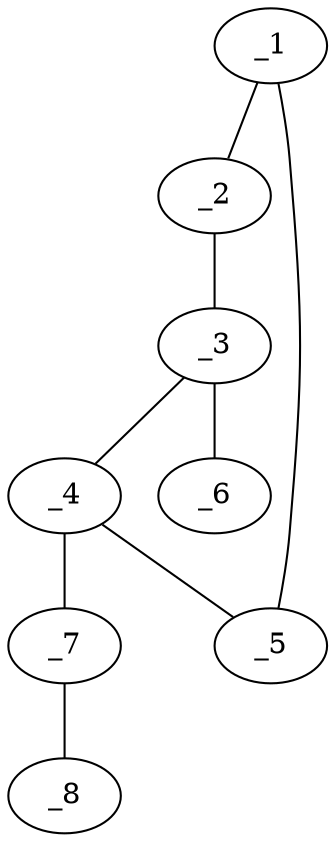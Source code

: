 graph molid630689 {
	_1	 [charge=0,
		chem=1,
		symbol="C  ",
		x="4.2601",
		y="-1.5194"];
	_2	 [charge=0,
		chem=1,
		symbol="C  ",
		x="3.2601",
		y="-1.5194"];
	_1 -- _2	 [valence=1];
	_5	 [charge=0,
		chem=1,
		symbol="C  ",
		x="4.5691",
		y="-0.5684"];
	_1 -- _5	 [valence=1];
	_3	 [charge=0,
		chem=1,
		symbol="C  ",
		x="2.9511",
		y="-0.5684"];
	_2 -- _3	 [valence=1];
	_4	 [charge=0,
		chem=1,
		symbol="C  ",
		x="3.7601",
		y="0.0194"];
	_3 -- _4	 [valence=1];
	_6	 [charge=0,
		chem=2,
		symbol="O  ",
		x=2,
		y="-0.2593"];
	_3 -- _6	 [valence=1];
	_4 -- _5	 [valence=1];
	_7	 [charge=0,
		chem=1,
		symbol="C  ",
		x="3.7601",
		y="1.0194"];
	_4 -- _7	 [valence=1];
	_8	 [charge=0,
		chem=2,
		symbol="O  ",
		x="4.6261",
		y="1.5194"];
	_7 -- _8	 [valence=1];
}
